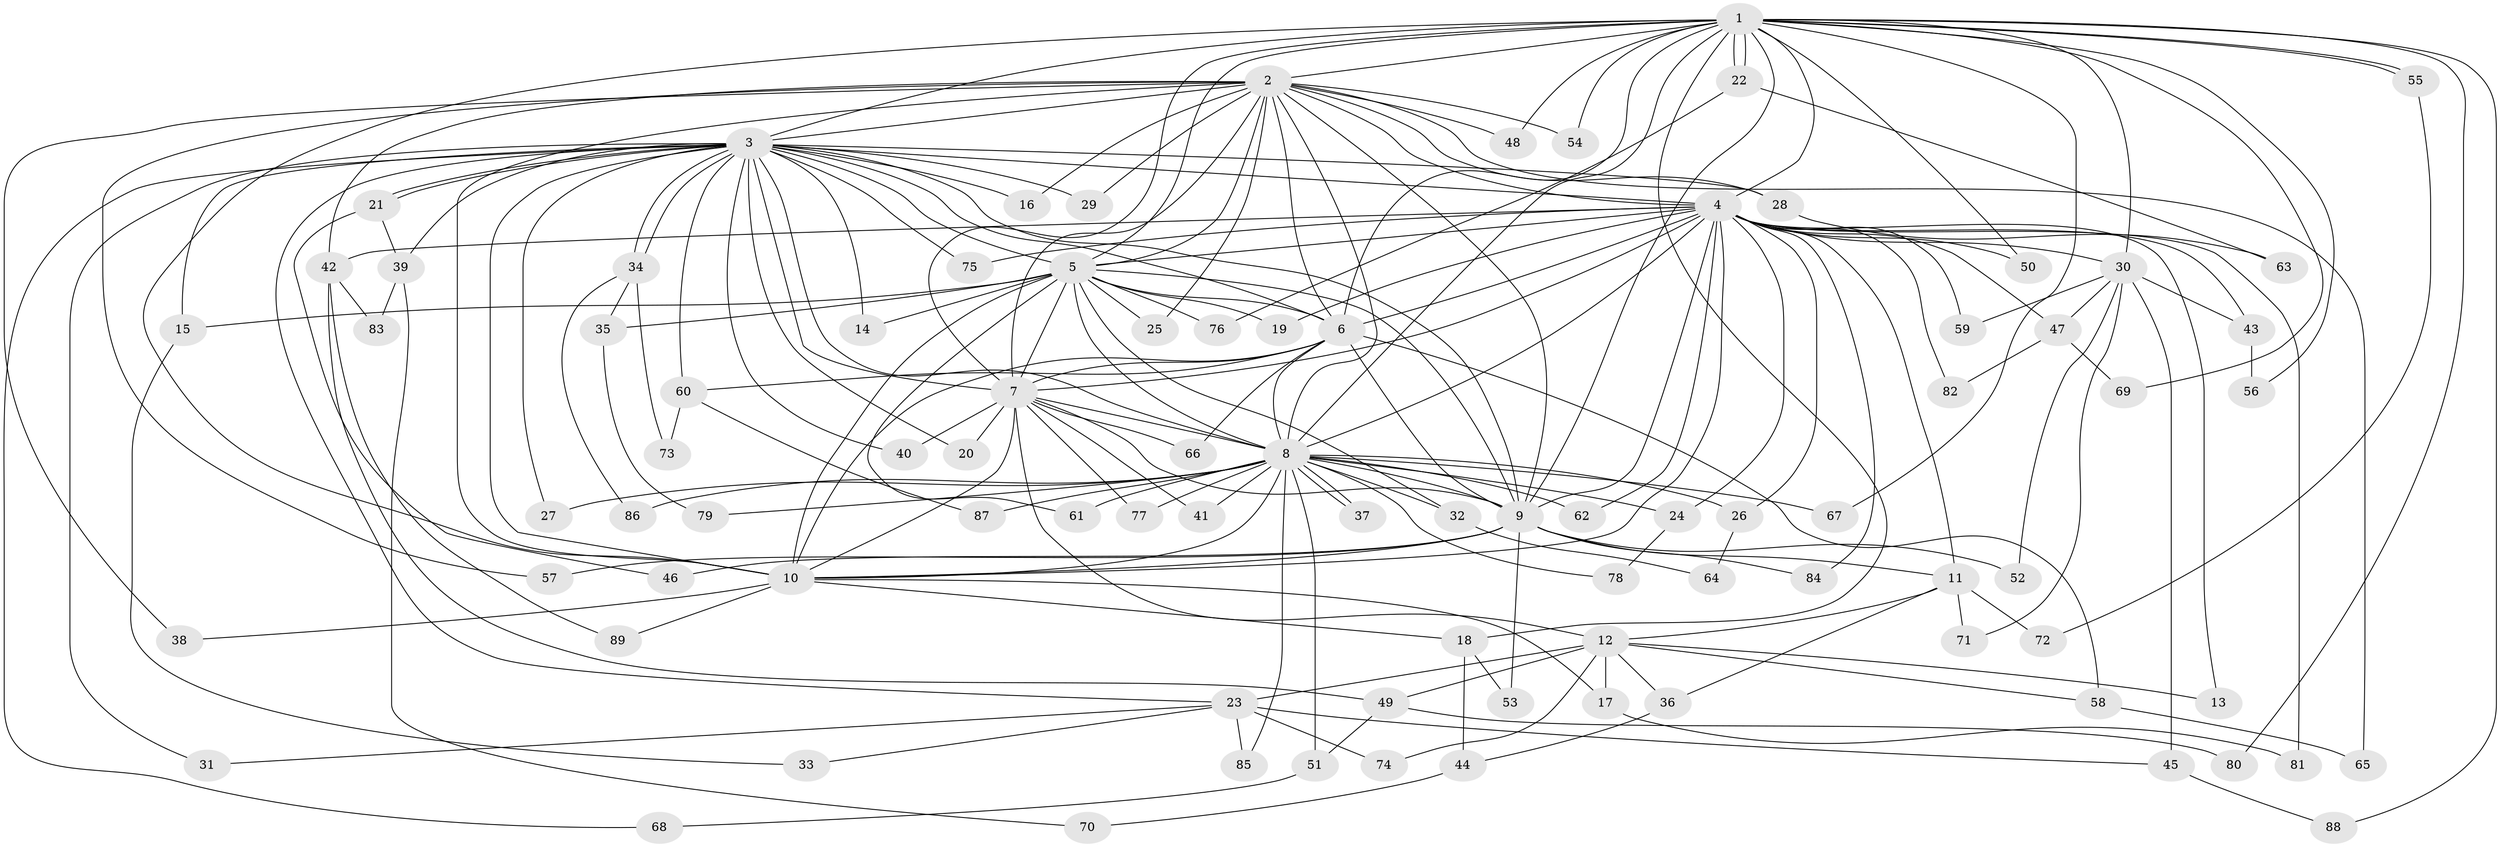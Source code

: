 // Generated by graph-tools (version 1.1) at 2025/11/02/27/25 16:11:03]
// undirected, 89 vertices, 203 edges
graph export_dot {
graph [start="1"]
  node [color=gray90,style=filled];
  1;
  2;
  3;
  4;
  5;
  6;
  7;
  8;
  9;
  10;
  11;
  12;
  13;
  14;
  15;
  16;
  17;
  18;
  19;
  20;
  21;
  22;
  23;
  24;
  25;
  26;
  27;
  28;
  29;
  30;
  31;
  32;
  33;
  34;
  35;
  36;
  37;
  38;
  39;
  40;
  41;
  42;
  43;
  44;
  45;
  46;
  47;
  48;
  49;
  50;
  51;
  52;
  53;
  54;
  55;
  56;
  57;
  58;
  59;
  60;
  61;
  62;
  63;
  64;
  65;
  66;
  67;
  68;
  69;
  70;
  71;
  72;
  73;
  74;
  75;
  76;
  77;
  78;
  79;
  80;
  81;
  82;
  83;
  84;
  85;
  86;
  87;
  88;
  89;
  1 -- 2;
  1 -- 3;
  1 -- 4;
  1 -- 5;
  1 -- 6;
  1 -- 7;
  1 -- 8;
  1 -- 9;
  1 -- 10;
  1 -- 18;
  1 -- 22;
  1 -- 22;
  1 -- 30;
  1 -- 48;
  1 -- 50;
  1 -- 54;
  1 -- 55;
  1 -- 55;
  1 -- 56;
  1 -- 67;
  1 -- 69;
  1 -- 80;
  1 -- 88;
  2 -- 3;
  2 -- 4;
  2 -- 5;
  2 -- 6;
  2 -- 7;
  2 -- 8;
  2 -- 9;
  2 -- 10;
  2 -- 16;
  2 -- 25;
  2 -- 28;
  2 -- 29;
  2 -- 38;
  2 -- 42;
  2 -- 48;
  2 -- 54;
  2 -- 57;
  2 -- 65;
  3 -- 4;
  3 -- 5;
  3 -- 6;
  3 -- 7;
  3 -- 8;
  3 -- 9;
  3 -- 10;
  3 -- 14;
  3 -- 15;
  3 -- 16;
  3 -- 20;
  3 -- 21;
  3 -- 21;
  3 -- 23;
  3 -- 27;
  3 -- 28;
  3 -- 29;
  3 -- 31;
  3 -- 34;
  3 -- 34;
  3 -- 39;
  3 -- 40;
  3 -- 60;
  3 -- 68;
  3 -- 75;
  4 -- 5;
  4 -- 6;
  4 -- 7;
  4 -- 8;
  4 -- 9;
  4 -- 10;
  4 -- 11;
  4 -- 13;
  4 -- 19;
  4 -- 24;
  4 -- 26;
  4 -- 30;
  4 -- 42;
  4 -- 43;
  4 -- 47;
  4 -- 50;
  4 -- 59;
  4 -- 62;
  4 -- 75;
  4 -- 81;
  4 -- 82;
  4 -- 84;
  5 -- 6;
  5 -- 7;
  5 -- 8;
  5 -- 9;
  5 -- 10;
  5 -- 14;
  5 -- 15;
  5 -- 19;
  5 -- 25;
  5 -- 32;
  5 -- 35;
  5 -- 61;
  5 -- 76;
  6 -- 7;
  6 -- 8;
  6 -- 9;
  6 -- 10;
  6 -- 58;
  6 -- 60;
  6 -- 66;
  7 -- 8;
  7 -- 9;
  7 -- 10;
  7 -- 12;
  7 -- 20;
  7 -- 40;
  7 -- 41;
  7 -- 66;
  7 -- 77;
  8 -- 9;
  8 -- 10;
  8 -- 24;
  8 -- 26;
  8 -- 27;
  8 -- 32;
  8 -- 37;
  8 -- 37;
  8 -- 41;
  8 -- 51;
  8 -- 61;
  8 -- 62;
  8 -- 67;
  8 -- 77;
  8 -- 78;
  8 -- 79;
  8 -- 85;
  8 -- 86;
  8 -- 87;
  9 -- 10;
  9 -- 11;
  9 -- 46;
  9 -- 52;
  9 -- 53;
  9 -- 57;
  9 -- 84;
  10 -- 17;
  10 -- 18;
  10 -- 38;
  10 -- 89;
  11 -- 12;
  11 -- 36;
  11 -- 71;
  11 -- 72;
  12 -- 13;
  12 -- 17;
  12 -- 23;
  12 -- 36;
  12 -- 49;
  12 -- 58;
  12 -- 74;
  15 -- 33;
  17 -- 81;
  18 -- 44;
  18 -- 53;
  21 -- 39;
  21 -- 46;
  22 -- 63;
  22 -- 76;
  23 -- 31;
  23 -- 33;
  23 -- 45;
  23 -- 74;
  23 -- 85;
  24 -- 78;
  26 -- 64;
  28 -- 63;
  30 -- 43;
  30 -- 45;
  30 -- 47;
  30 -- 52;
  30 -- 59;
  30 -- 71;
  32 -- 64;
  34 -- 35;
  34 -- 73;
  34 -- 86;
  35 -- 79;
  36 -- 44;
  39 -- 70;
  39 -- 83;
  42 -- 49;
  42 -- 83;
  42 -- 89;
  43 -- 56;
  44 -- 70;
  45 -- 88;
  47 -- 69;
  47 -- 82;
  49 -- 51;
  49 -- 80;
  51 -- 68;
  55 -- 72;
  58 -- 65;
  60 -- 73;
  60 -- 87;
}
